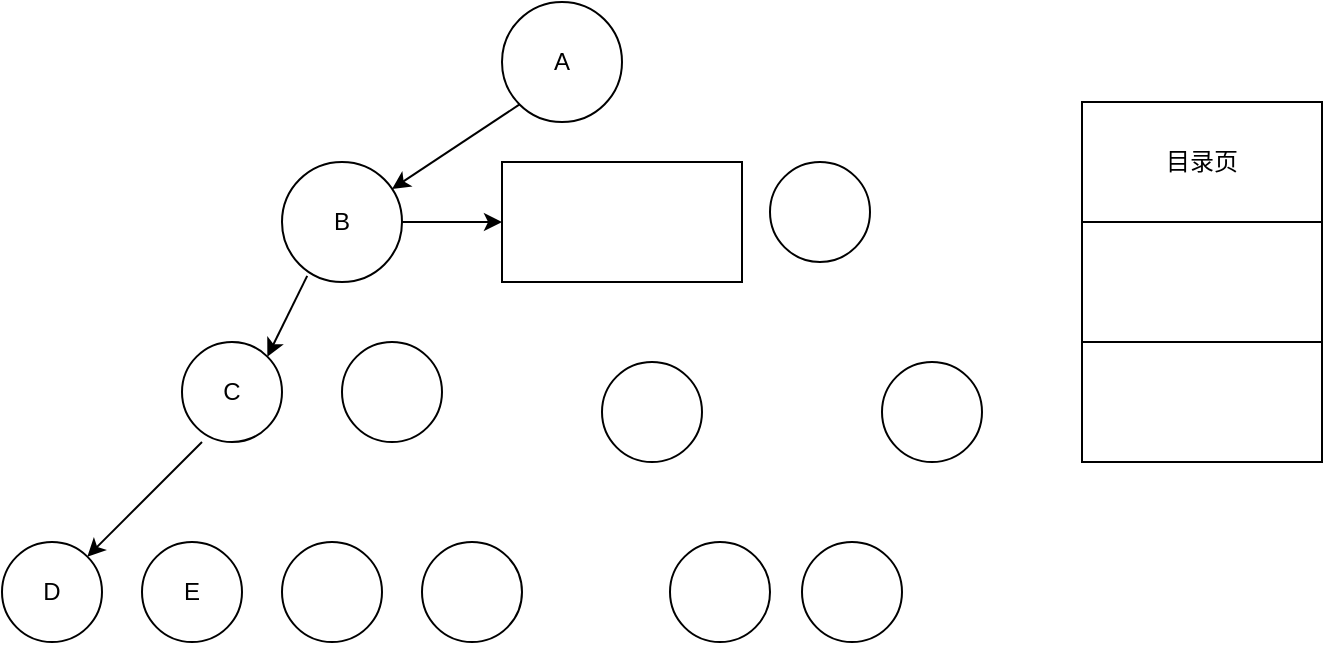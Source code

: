 <mxfile version="15.5.4" type="github">
  <diagram id="zsNzX87QLFjyHoXzqY_S" name="Page-1">
    <mxGraphModel dx="1186" dy="602" grid="1" gridSize="10" guides="1" tooltips="1" connect="1" arrows="1" fold="1" page="1" pageScale="1" pageWidth="827" pageHeight="1169" math="0" shadow="0">
      <root>
        <mxCell id="0" />
        <mxCell id="1" parent="0" />
        <mxCell id="sEA5e1uq30AUpPjvAuhy-2" value="A" style="ellipse;whiteSpace=wrap;html=1;aspect=fixed;" parent="1" vertex="1">
          <mxGeometry x="330" y="60" width="60" height="60" as="geometry" />
        </mxCell>
        <mxCell id="ZJn-ryWVy1Zm9F4r6TVi-5" value="" style="edgeStyle=orthogonalEdgeStyle;rounded=0;orthogonalLoop=1;jettySize=auto;html=1;" parent="1" source="sEA5e1uq30AUpPjvAuhy-3" target="ZJn-ryWVy1Zm9F4r6TVi-4" edge="1">
          <mxGeometry relative="1" as="geometry" />
        </mxCell>
        <mxCell id="sEA5e1uq30AUpPjvAuhy-3" value="B" style="ellipse;whiteSpace=wrap;html=1;aspect=fixed;" parent="1" vertex="1">
          <mxGeometry x="220" y="140" width="60" height="60" as="geometry" />
        </mxCell>
        <mxCell id="sEA5e1uq30AUpPjvAuhy-4" value="C" style="ellipse;whiteSpace=wrap;html=1;aspect=fixed;direction=south;" parent="1" vertex="1">
          <mxGeometry x="170" y="230" width="50" height="50" as="geometry" />
        </mxCell>
        <mxCell id="sEA5e1uq30AUpPjvAuhy-6" value="" style="ellipse;whiteSpace=wrap;html=1;aspect=fixed;" parent="1" vertex="1">
          <mxGeometry x="520" y="240" width="50" height="50" as="geometry" />
        </mxCell>
        <mxCell id="sEA5e1uq30AUpPjvAuhy-7" value="" style="ellipse;whiteSpace=wrap;html=1;aspect=fixed;" parent="1" vertex="1">
          <mxGeometry x="380" y="240" width="50" height="50" as="geometry" />
        </mxCell>
        <mxCell id="sEA5e1uq30AUpPjvAuhy-8" value="" style="ellipse;whiteSpace=wrap;html=1;aspect=fixed;" parent="1" vertex="1">
          <mxGeometry x="250" y="230" width="50" height="50" as="geometry" />
        </mxCell>
        <mxCell id="sEA5e1uq30AUpPjvAuhy-9" value="" style="ellipse;whiteSpace=wrap;html=1;aspect=fixed;" parent="1" vertex="1">
          <mxGeometry x="464" y="140" width="50" height="50" as="geometry" />
        </mxCell>
        <mxCell id="sEA5e1uq30AUpPjvAuhy-10" value="D" style="ellipse;whiteSpace=wrap;html=1;aspect=fixed;" parent="1" vertex="1">
          <mxGeometry x="80" y="330" width="50" height="50" as="geometry" />
        </mxCell>
        <mxCell id="sEA5e1uq30AUpPjvAuhy-11" value="E" style="ellipse;whiteSpace=wrap;html=1;aspect=fixed;" parent="1" vertex="1">
          <mxGeometry x="150" y="330" width="50" height="50" as="geometry" />
        </mxCell>
        <mxCell id="sEA5e1uq30AUpPjvAuhy-12" value="" style="ellipse;whiteSpace=wrap;html=1;aspect=fixed;" parent="1" vertex="1">
          <mxGeometry x="220" y="330" width="50" height="50" as="geometry" />
        </mxCell>
        <mxCell id="sEA5e1uq30AUpPjvAuhy-13" value="" style="ellipse;whiteSpace=wrap;html=1;aspect=fixed;" parent="1" vertex="1">
          <mxGeometry x="290" y="330" width="50" height="50" as="geometry" />
        </mxCell>
        <mxCell id="sEA5e1uq30AUpPjvAuhy-14" value="" style="ellipse;whiteSpace=wrap;html=1;aspect=fixed;" parent="1" vertex="1">
          <mxGeometry x="414" y="330" width="50" height="50" as="geometry" />
        </mxCell>
        <mxCell id="sEA5e1uq30AUpPjvAuhy-15" value="" style="ellipse;whiteSpace=wrap;html=1;aspect=fixed;" parent="1" vertex="1">
          <mxGeometry x="480" y="330" width="50" height="50" as="geometry" />
        </mxCell>
        <mxCell id="sEA5e1uq30AUpPjvAuhy-16" value="" style="endArrow=classic;html=1;exitX=0;exitY=1;exitDx=0;exitDy=0;" parent="1" source="sEA5e1uq30AUpPjvAuhy-2" target="sEA5e1uq30AUpPjvAuhy-3" edge="1">
          <mxGeometry width="50" height="50" relative="1" as="geometry">
            <mxPoint x="280" y="160" as="sourcePoint" />
            <mxPoint x="260" y="80" as="targetPoint" />
          </mxGeometry>
        </mxCell>
        <mxCell id="sEA5e1uq30AUpPjvAuhy-17" value="" style="endArrow=classic;html=1;entryX=0;entryY=0;entryDx=0;entryDy=0;exitX=0.21;exitY=0.949;exitDx=0;exitDy=0;exitPerimeter=0;" parent="1" source="sEA5e1uq30AUpPjvAuhy-3" target="sEA5e1uq30AUpPjvAuhy-4" edge="1">
          <mxGeometry width="50" height="50" relative="1" as="geometry">
            <mxPoint x="240" y="190" as="sourcePoint" />
            <mxPoint x="186.259" y="222.281" as="targetPoint" />
          </mxGeometry>
        </mxCell>
        <mxCell id="sEA5e1uq30AUpPjvAuhy-55" value="" style="endArrow=classic;html=1;entryX=1;entryY=0;entryDx=0;entryDy=0;" parent="1" target="sEA5e1uq30AUpPjvAuhy-10" edge="1">
          <mxGeometry width="50" height="50" relative="1" as="geometry">
            <mxPoint x="180" y="280" as="sourcePoint" />
            <mxPoint x="140" y="320" as="targetPoint" />
          </mxGeometry>
        </mxCell>
        <mxCell id="ZJn-ryWVy1Zm9F4r6TVi-1" value="目录页" style="rounded=0;whiteSpace=wrap;html=1;" parent="1" vertex="1">
          <mxGeometry x="620" y="110" width="120" height="60" as="geometry" />
        </mxCell>
        <mxCell id="ZJn-ryWVy1Zm9F4r6TVi-2" value="" style="rounded=0;whiteSpace=wrap;html=1;" parent="1" vertex="1">
          <mxGeometry x="620" y="170" width="120" height="60" as="geometry" />
        </mxCell>
        <mxCell id="ZJn-ryWVy1Zm9F4r6TVi-3" value="" style="rounded=0;whiteSpace=wrap;html=1;" parent="1" vertex="1">
          <mxGeometry x="620" y="230" width="120" height="60" as="geometry" />
        </mxCell>
        <mxCell id="ZJn-ryWVy1Zm9F4r6TVi-4" value="" style="whiteSpace=wrap;html=1;" parent="1" vertex="1">
          <mxGeometry x="330" y="140" width="120" height="60" as="geometry" />
        </mxCell>
      </root>
    </mxGraphModel>
  </diagram>
</mxfile>
